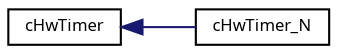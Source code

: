 digraph "Graphical Class Hierarchy"
{
  edge [fontname="Sans",fontsize="8",labelfontname="Sans",labelfontsize="8"];
  node [fontname="Sans",fontsize="8",shape=record];
  rankdir="LR";
  Node1 [label="cHwTimer",height=0.2,width=0.4,color="black", fillcolor="white", style="filled",URL="$classc_hw_timer.html",tooltip="Abstract class supporting timer hardware. "];
  Node1 -> Node2 [dir="back",color="midnightblue",fontsize="8",style="solid",fontname="Sans"];
  Node2 [label="cHwTimer_N",height=0.2,width=0.4,color="black", fillcolor="white", style="filled",URL="$classc_hw_timer___n.html",tooltip="Implementation of timer hardware. "];
}
